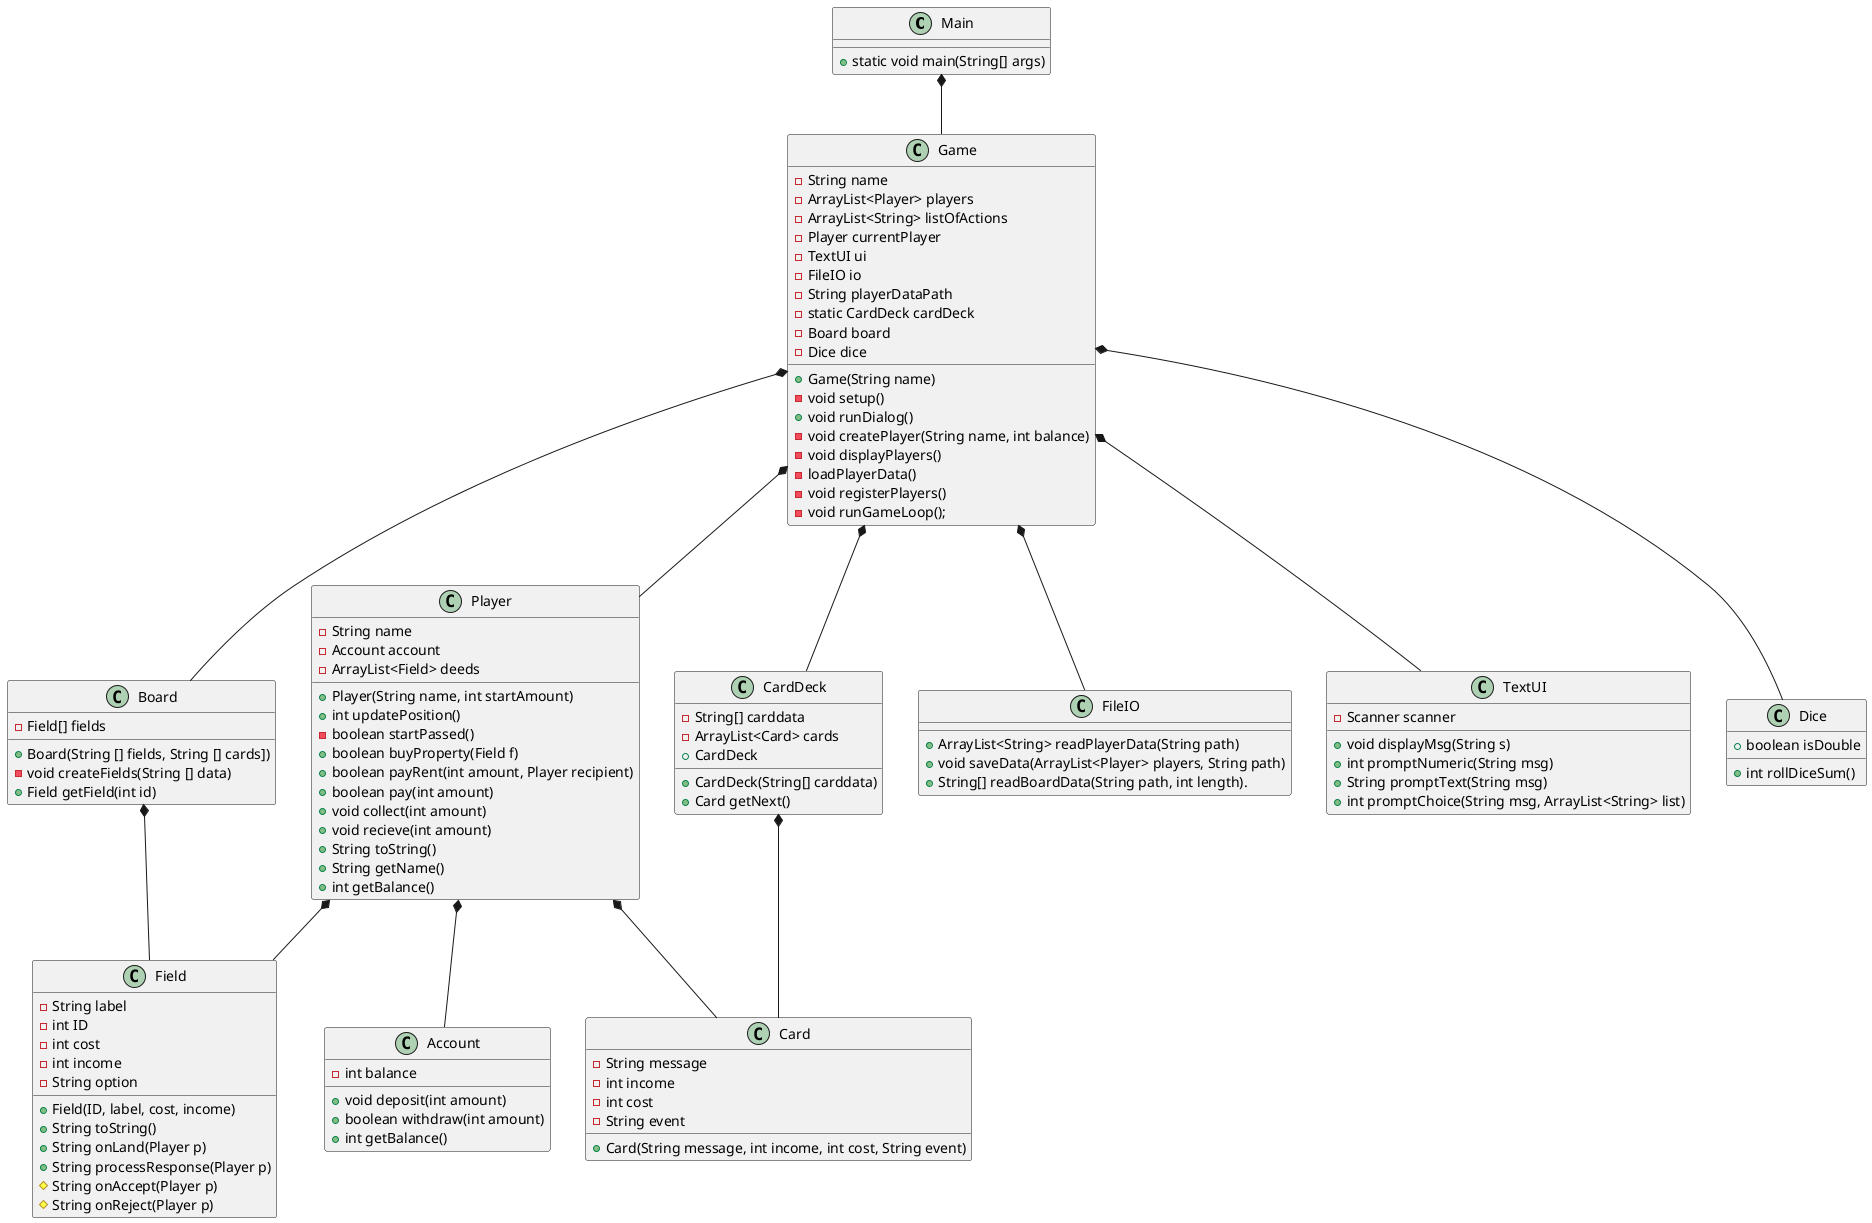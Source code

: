 @startuml
class Main{
+ static void main(String[] args)
}



class Game{
 - String name
 - ArrayList<Player> players
 - ArrayList<String> listOfActions
 - Player currentPlayer
 - TextUI ui
 - FileIO io
 - String playerDataPath
 - static CardDeck cardDeck
 - Board board
 - Dice dice
 + Game(String name)
 - void setup()
 + void runDialog()
 - void createPlayer(String name, int balance)
  - void displayPlayers()
  ' new: we will load the data as strings and create player objects from the data in each element
  - loadPlayerData()
 ' new: in a turnbased game we would want to create as many players as the game allows
 - void registerPlayers()
 'new: we need a loop to manage each players' turn during the life cycle of the game
 - void runGameLoop();

}

class Player{
- String name
- Account account
- ArrayList<Field> deeds
+ Player(String name, int startAmount)
+ int updatePosition()
- boolean startPassed()
+ boolean buyProperty(Field f)
+ boolean payRent(int amount, Player recipient)
+ boolean pay(int amount)
+ void collect(int amount)
+ void recieve(int amount)
+ String toString()
+ String getName()
+ int getBalance()
}
class Account{
- int balance
+ void deposit(int amount)
+ boolean withdraw(int amount)
+ int getBalance()
}

class FileIO{
+ ArrayList<String> readPlayerData(String path)
+ void saveData(ArrayList<Player> players, String path)
+ String[] readBoardData(String path, int length).
}

class TextUI{
- Scanner scanner
+ void displayMsg(String s)
+ int promptNumeric(String msg)
+ String promptText(String msg)
+ int promptChoice(String msg, ArrayList<String> list)

}

class Field{
- String label
 - int ID
 - int cost
 - int income
 - String option
 + Field(ID, label, cost, income)
 + String toString()
 + String onLand(Player p)
 + String processResponse(Player p)
 # String onAccept(Player p)
 # String onReject(Player p)
}
class Board{
 - Field[] fields
 + Board(String [] fields, String [] cards])
 - void createFields(String [] data)
 + Field getField(int id)
}

class CardDeck {
- String[] carddata
- ArrayList<Card> cards
+ CardDeck
+ CardDeck(String[] carddata)
+ Card getNext()
}
class Card{
-String message
-int income
-int cost
-String event
+Card(String message, int income, int cost, String event)
}

class Dice{
 +boolean isDouble
 +int rollDiceSum()
 }

Game *-- TextUI
Main *-- Game
Game *-- Player
Game *-- FileIO
Player *-- Account
Game *-- Board
Board *-- Field
Game *-- CardDeck
CardDeck *-- Card
Game *-- Dice
Player *-- Card
Player *-- Field

@enduml